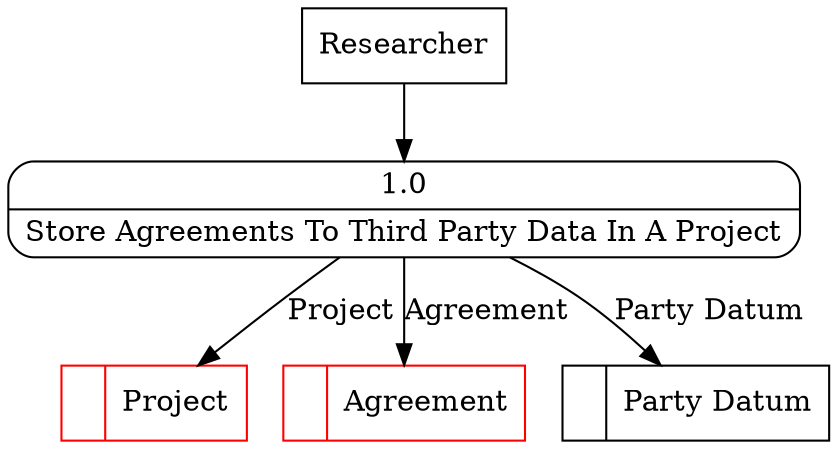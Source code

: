 digraph dfd2{ 
node[shape=record]
200 [label="<f0>  |<f1> Project " color=red];
201 [label="<f0>  |<f1> Agreement " color=red];
202 [label="<f0>  |<f1> Party Datum " ];
203 [label="Researcher" shape=box];
204 [label="{<f0> 1.0|<f1> Store Agreements To Third Party Data In A Project }" shape=Mrecord];
203 -> 204
204 -> 201 [label="Agreement"]
204 -> 202 [label="Party Datum"]
204 -> 200 [label="Project"]
}